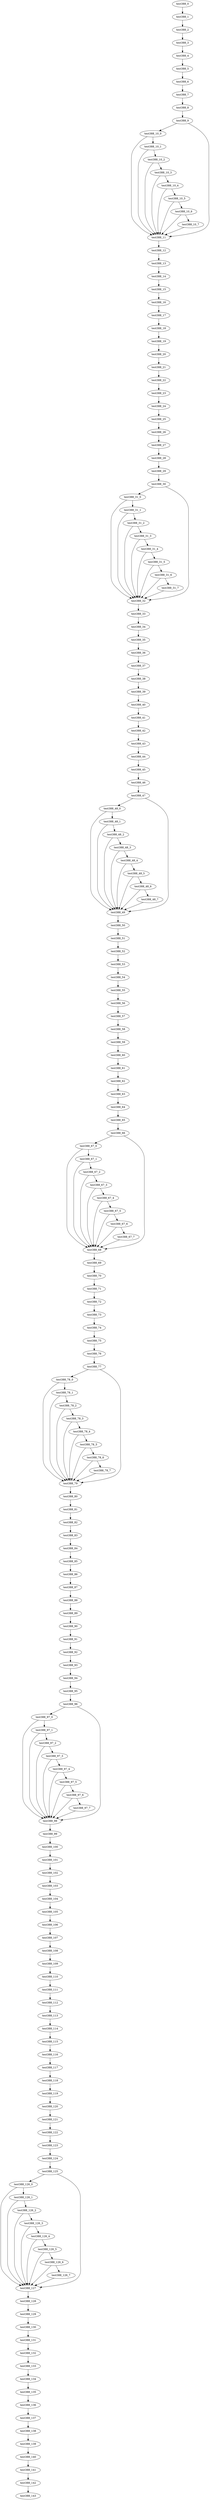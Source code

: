 digraph G {
test388_0->test388_1;
test388_1->test388_2;
test388_2->test388_3;
test388_3->test388_4;
test388_4->test388_5;
test388_5->test388_6;
test388_6->test388_7;
test388_7->test388_8;
test388_8->test388_9;
test388_9->test388_10_0;
test388_9->test388_11;
test388_10_0->test388_10_1;
test388_10_0->test388_11;
test388_10_1->test388_10_2;
test388_10_1->test388_11;
test388_10_2->test388_10_3;
test388_10_2->test388_11;
test388_10_3->test388_10_4;
test388_10_3->test388_11;
test388_10_4->test388_10_5;
test388_10_4->test388_11;
test388_10_5->test388_10_6;
test388_10_5->test388_11;
test388_10_6->test388_10_7;
test388_10_6->test388_11;
test388_10_7->test388_11;
test388_11->test388_12;
test388_12->test388_13;
test388_13->test388_14;
test388_14->test388_15;
test388_15->test388_16;
test388_16->test388_17;
test388_17->test388_18;
test388_18->test388_19;
test388_19->test388_20;
test388_20->test388_21;
test388_21->test388_22;
test388_22->test388_23;
test388_23->test388_24;
test388_24->test388_25;
test388_25->test388_26;
test388_26->test388_27;
test388_27->test388_28;
test388_28->test388_29;
test388_29->test388_30;
test388_30->test388_31_0;
test388_30->test388_32;
test388_31_0->test388_31_1;
test388_31_0->test388_32;
test388_31_1->test388_31_2;
test388_31_1->test388_32;
test388_31_2->test388_31_3;
test388_31_2->test388_32;
test388_31_3->test388_31_4;
test388_31_3->test388_32;
test388_31_4->test388_31_5;
test388_31_4->test388_32;
test388_31_5->test388_31_6;
test388_31_5->test388_32;
test388_31_6->test388_31_7;
test388_31_6->test388_32;
test388_31_7->test388_32;
test388_32->test388_33;
test388_33->test388_34;
test388_34->test388_35;
test388_35->test388_36;
test388_36->test388_37;
test388_37->test388_38;
test388_38->test388_39;
test388_39->test388_40;
test388_40->test388_41;
test388_41->test388_42;
test388_42->test388_43;
test388_43->test388_44;
test388_44->test388_45;
test388_45->test388_46;
test388_46->test388_47;
test388_47->test388_48_0;
test388_47->test388_49;
test388_48_0->test388_48_1;
test388_48_0->test388_49;
test388_48_1->test388_48_2;
test388_48_1->test388_49;
test388_48_2->test388_48_3;
test388_48_2->test388_49;
test388_48_3->test388_48_4;
test388_48_3->test388_49;
test388_48_4->test388_48_5;
test388_48_4->test388_49;
test388_48_5->test388_48_6;
test388_48_5->test388_49;
test388_48_6->test388_48_7;
test388_48_6->test388_49;
test388_48_7->test388_49;
test388_49->test388_50;
test388_50->test388_51;
test388_51->test388_52;
test388_52->test388_53;
test388_53->test388_54;
test388_54->test388_55;
test388_55->test388_56;
test388_56->test388_57;
test388_57->test388_58;
test388_58->test388_59;
test388_59->test388_60;
test388_60->test388_61;
test388_61->test388_62;
test388_62->test388_63;
test388_63->test388_64;
test388_64->test388_65;
test388_65->test388_66;
test388_66->test388_67_0;
test388_66->test388_68;
test388_67_0->test388_67_1;
test388_67_0->test388_68;
test388_67_1->test388_67_2;
test388_67_1->test388_68;
test388_67_2->test388_67_3;
test388_67_2->test388_68;
test388_67_3->test388_67_4;
test388_67_3->test388_68;
test388_67_4->test388_67_5;
test388_67_4->test388_68;
test388_67_5->test388_67_6;
test388_67_5->test388_68;
test388_67_6->test388_67_7;
test388_67_6->test388_68;
test388_67_7->test388_68;
test388_68->test388_69;
test388_69->test388_70;
test388_70->test388_71;
test388_71->test388_72;
test388_72->test388_73;
test388_73->test388_74;
test388_74->test388_75;
test388_75->test388_76;
test388_76->test388_77;
test388_77->test388_78_0;
test388_77->test388_79;
test388_78_0->test388_78_1;
test388_78_0->test388_79;
test388_78_1->test388_78_2;
test388_78_1->test388_79;
test388_78_2->test388_78_3;
test388_78_2->test388_79;
test388_78_3->test388_78_4;
test388_78_3->test388_79;
test388_78_4->test388_78_5;
test388_78_4->test388_79;
test388_78_5->test388_78_6;
test388_78_5->test388_79;
test388_78_6->test388_78_7;
test388_78_6->test388_79;
test388_78_7->test388_79;
test388_79->test388_80;
test388_80->test388_81;
test388_81->test388_82;
test388_82->test388_83;
test388_83->test388_84;
test388_84->test388_85;
test388_85->test388_86;
test388_86->test388_87;
test388_87->test388_88;
test388_88->test388_89;
test388_89->test388_90;
test388_90->test388_91;
test388_91->test388_92;
test388_92->test388_93;
test388_93->test388_94;
test388_94->test388_95;
test388_95->test388_96;
test388_96->test388_97_0;
test388_96->test388_98;
test388_97_0->test388_97_1;
test388_97_0->test388_98;
test388_97_1->test388_97_2;
test388_97_1->test388_98;
test388_97_2->test388_97_3;
test388_97_2->test388_98;
test388_97_3->test388_97_4;
test388_97_3->test388_98;
test388_97_4->test388_97_5;
test388_97_4->test388_98;
test388_97_5->test388_97_6;
test388_97_5->test388_98;
test388_97_6->test388_97_7;
test388_97_6->test388_98;
test388_97_7->test388_98;
test388_98->test388_99;
test388_99->test388_100;
test388_100->test388_101;
test388_101->test388_102;
test388_102->test388_103;
test388_103->test388_104;
test388_104->test388_105;
test388_105->test388_106;
test388_106->test388_107;
test388_107->test388_108;
test388_108->test388_109;
test388_109->test388_110;
test388_110->test388_111;
test388_111->test388_112;
test388_112->test388_113;
test388_113->test388_114;
test388_114->test388_115;
test388_115->test388_116;
test388_116->test388_117;
test388_117->test388_118;
test388_118->test388_119;
test388_119->test388_120;
test388_120->test388_121;
test388_121->test388_122;
test388_122->test388_123;
test388_123->test388_124;
test388_124->test388_125;
test388_125->test388_126_0;
test388_125->test388_127;
test388_126_0->test388_126_1;
test388_126_0->test388_127;
test388_126_1->test388_126_2;
test388_126_1->test388_127;
test388_126_2->test388_126_3;
test388_126_2->test388_127;
test388_126_3->test388_126_4;
test388_126_3->test388_127;
test388_126_4->test388_126_5;
test388_126_4->test388_127;
test388_126_5->test388_126_6;
test388_126_5->test388_127;
test388_126_6->test388_126_7;
test388_126_6->test388_127;
test388_126_7->test388_127;
test388_127->test388_128;
test388_128->test388_129;
test388_129->test388_130;
test388_130->test388_131;
test388_131->test388_132;
test388_132->test388_133;
test388_133->test388_134;
test388_134->test388_135;
test388_135->test388_136;
test388_136->test388_137;
test388_137->test388_138;
test388_138->test388_139;
test388_139->test388_140;
test388_140->test388_141;
test388_141->test388_142;
test388_142->test388_143;

}
